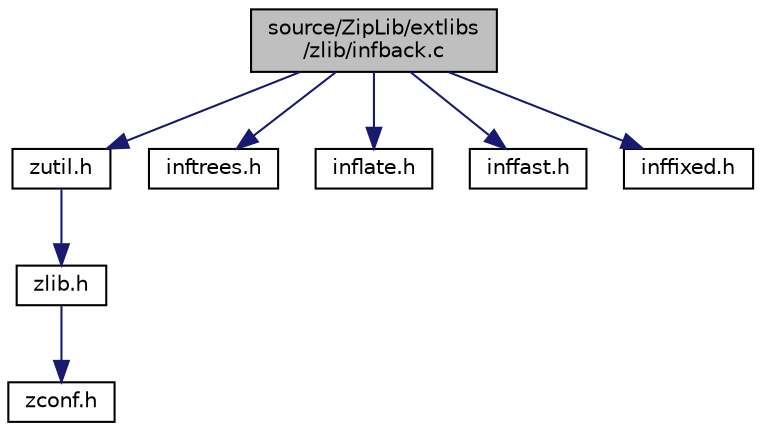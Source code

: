 digraph "source/ZipLib/extlibs/zlib/infback.c"
{
 // LATEX_PDF_SIZE
  edge [fontname="Helvetica",fontsize="10",labelfontname="Helvetica",labelfontsize="10"];
  node [fontname="Helvetica",fontsize="10",shape=record];
  Node1 [label="source/ZipLib/extlibs\l/zlib/infback.c",height=0.2,width=0.4,color="black", fillcolor="grey75", style="filled", fontcolor="black",tooltip=" "];
  Node1 -> Node2 [color="midnightblue",fontsize="10",style="solid"];
  Node2 [label="zutil.h",height=0.2,width=0.4,color="black", fillcolor="white", style="filled",URL="$zutil_8h.html",tooltip=" "];
  Node2 -> Node3 [color="midnightblue",fontsize="10",style="solid"];
  Node3 [label="zlib.h",height=0.2,width=0.4,color="black", fillcolor="white", style="filled",URL="$zlib_8h.html",tooltip=" "];
  Node3 -> Node4 [color="midnightblue",fontsize="10",style="solid"];
  Node4 [label="zconf.h",height=0.2,width=0.4,color="black", fillcolor="white", style="filled",URL="$zconf_8h.html",tooltip=" "];
  Node1 -> Node5 [color="midnightblue",fontsize="10",style="solid"];
  Node5 [label="inftrees.h",height=0.2,width=0.4,color="black", fillcolor="white", style="filled",URL="$inftrees_8h.html",tooltip=" "];
  Node1 -> Node6 [color="midnightblue",fontsize="10",style="solid"];
  Node6 [label="inflate.h",height=0.2,width=0.4,color="black", fillcolor="white", style="filled",URL="$inflate_8h.html",tooltip=" "];
  Node1 -> Node7 [color="midnightblue",fontsize="10",style="solid"];
  Node7 [label="inffast.h",height=0.2,width=0.4,color="black", fillcolor="white", style="filled",URL="$inffast_8h.html",tooltip=" "];
  Node1 -> Node8 [color="midnightblue",fontsize="10",style="solid"];
  Node8 [label="inffixed.h",height=0.2,width=0.4,color="black", fillcolor="white", style="filled",URL="$inffixed_8h.html",tooltip=" "];
}
